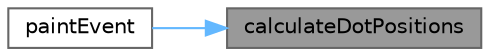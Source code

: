 digraph "calculateDotPositions"
{
 // LATEX_PDF_SIZE
  bgcolor="transparent";
  edge [fontname=Helvetica,fontsize=10,labelfontname=Helvetica,labelfontsize=10];
  node [fontname=Helvetica,fontsize=10,shape=box,height=0.2,width=0.4];
  rankdir="RL";
  Node1 [id="Node000001",label="calculateDotPositions",height=0.2,width=0.4,color="gray40", fillcolor="grey60", style="filled", fontcolor="black",tooltip="计算导航圆点位置"];
  Node1 -> Node2 [id="edge1_Node000001_Node000002",dir="back",color="steelblue1",style="solid",tooltip=" "];
  Node2 [id="Node000002",label="paintEvent",height=0.2,width=0.4,color="grey40", fillcolor="white", style="filled",URL="$class_advertise_board.html#aa71936647c7e332ab07cbec003a8c9a2",tooltip="绘制事件"];
}
